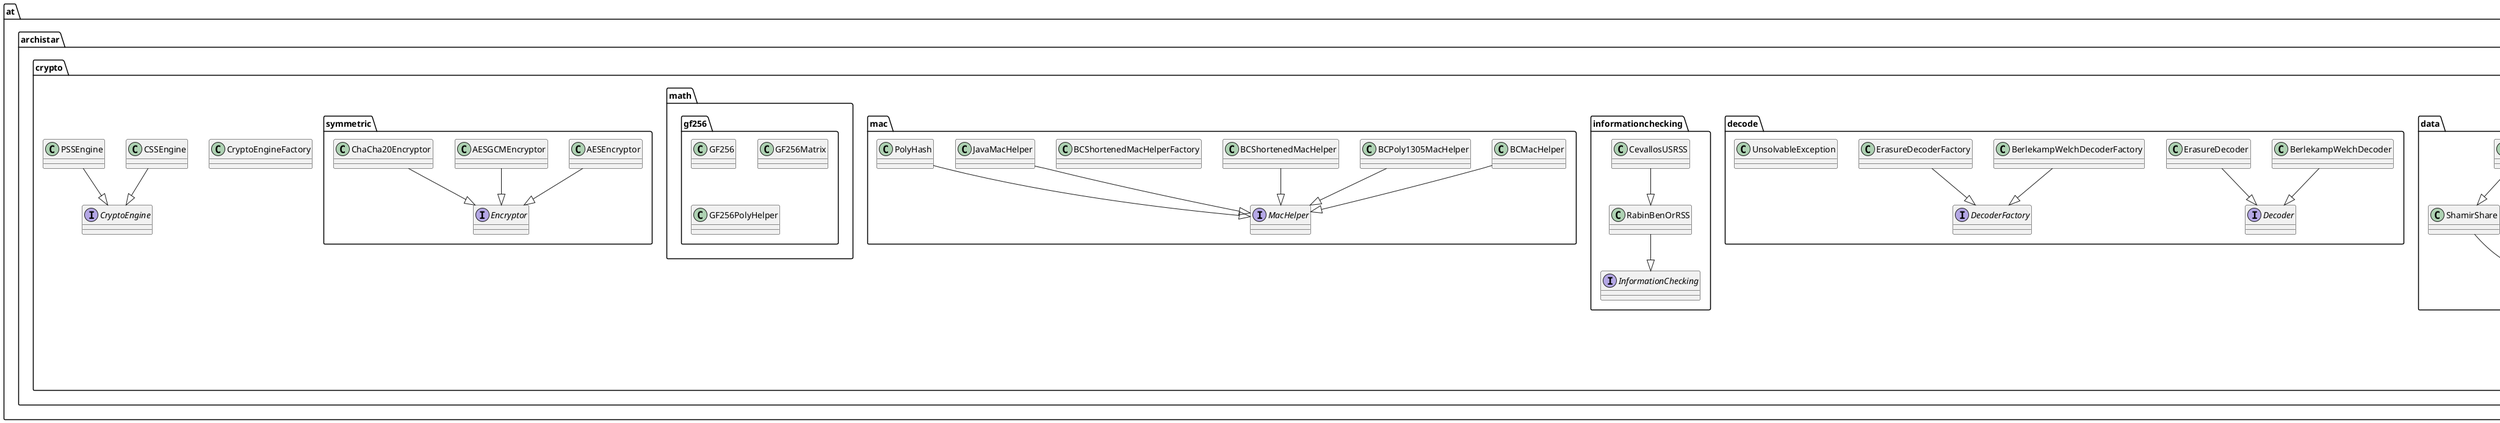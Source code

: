 @startuml
abstract class at.archistar.crypto.random.BaseRandomAlgorithm
abstract class at.archistar.crypto.secretsharing.GeometricSecretSharing
class at.archistar.crypto.CryptoEngineFactory
class at.archistar.crypto.CSSEngine
class at.archistar.crypto.PSSEngine
class at.archistar.crypto.data.InvalidParametersException
class at.archistar.crypto.data.CSSShare
class at.archistar.crypto.data.RabinShare
class at.archistar.crypto.data.ShamirShare
class at.archistar.crypto.data.KrawczykShare
class at.archistar.crypto.data.BrokenShare
class at.archistar.crypto.data.PSSShare
class at.archistar.crypto.data.ShareFactory
class at.archistar.crypto.data.ReconstructionResult
class at.archistar.crypto.decode.BerlekampWelchDecoder
class at.archistar.crypto.decode.BerlekampWelchDecoderFactory
class at.archistar.crypto.decode.ErasureDecoder
class at.archistar.crypto.decode.ErasureDecoderFactory
class at.archistar.crypto.decode.UnsolvableException
class at.archistar.crypto.informationchecking.CevallosUSRSS
class at.archistar.crypto.informationchecking.RabinBenOrRSS
class at.archistar.crypto.mac.BCMacHelper
class at.archistar.crypto.mac.BCPoly1305MacHelper
class at.archistar.crypto.mac.BCShortenedMacHelper
class at.archistar.crypto.mac.BCShortenedMacHelperFactory
class at.archistar.crypto.mac.JavaMacHelper
class at.archistar.crypto.mac.PolyHash
class at.archistar.crypto.math.gf256.GF256
class at.archistar.crypto.math.gf256.GF256Matrix
class at.archistar.crypto.math.gf256.GF256PolyHelper
class at.archistar.crypto.random.BCDigestRandomSource
class at.archistar.crypto.random.CTRPRNG
class at.archistar.crypto.random.FakeRandomSource
class at.archistar.crypto.random.JavaSecureRandom
class at.archistar.crypto.random.StreamPRNG
class at.archistar.crypto.secretsharing.KrawczykCSS
class at.archistar.crypto.secretsharing.RabinIDS
class at.archistar.crypto.secretsharing.ReconstructionException
class at.archistar.crypto.secretsharing.ShamirPSS
class at.archistar.crypto.secretsharing.WeakSecurityException
class at.archistar.crypto.symmetric.AESEncryptor
class at.archistar.crypto.symmetric.AESGCMEncryptor
class at.archistar.crypto.symmetric.ChaCha20Encryptor
interface at.archistar.crypto.data.Share
interface at.archistar.crypto.data.InformationCheckingShare
interface at.archistar.crypto.CryptoEngine
interface at.archistar.crypto.decode.Decoder
interface at.archistar.crypto.decode.DecoderFactory
interface at.archistar.crypto.informationchecking.InformationChecking
interface at.archistar.crypto.mac.MacHelper
interface at.archistar.crypto.random.RandomSource
interface at.archistar.crypto.secretsharing.SecretSharing
interface at.archistar.crypto.symmetric.Encryptor
at.archistar.crypto.random.BaseRandomAlgorithm --|> at.archistar.crypto.random.RandomSource
at.archistar.crypto.secretsharing.BaseSecretSharing --|> at.archistar.crypto.secretsharing.SecretSharing
at.archistar.crypto.secretsharing.GeometricSecretSharing --|> at.archistar.crypto.secretsharing.BaseSecretSharing
at.archistar.crypto.CSSEngine --|> at.archistar.crypto.CryptoEngine
at.archistar.crypto.PSSEngine --|> at.archistar.crypto.CryptoEngine
at.archistar.crypto.data.CSSShare --|> at.archistar.crypto.data.KrawczykShare
at.archistar.crypto.data.RabinShare --|> at.archistar.crypto.data.Share
at.archistar.crypto.data.ShamirShare --|> at.archistar.crypto.data.Share
at.archistar.crypto.data.KrawczykShare --|> at.archistar.crypto.data.Share
at.archistar.crypto.data.PSSShare --|> at.archistar.crypto.data.ShamirShare
at.archistar.crypto.data.PSSShare --|> at.archistar.crypto.data.InformationCheckingShare
at.archistar.crypto.data.InformationCheckingShare --|> at.archistar.crypto.data.Share
at.archistar.crypto.data.BrokenShare --|> at.archistar.crypto.data.Share
at.archistar.crypto.decode.BerlekampWelchDecoder --|> at.archistar.crypto.decode.Decoder
at.archistar.crypto.decode.BerlekampWelchDecoderFactory --|> at.archistar.crypto.decode.DecoderFactory
at.archistar.crypto.decode.ErasureDecoder --|> at.archistar.crypto.decode.Decoder
at.archistar.crypto.decode.ErasureDecoderFactory --|> at.archistar.crypto.decode.DecoderFactory
at.archistar.crypto.informationchecking.CevallosUSRSS --|> at.archistar.crypto.informationchecking.RabinBenOrRSS
at.archistar.crypto.informationchecking.RabinBenOrRSS --|> at.archistar.crypto.informationchecking.InformationChecking
at.archistar.crypto.mac.BCMacHelper --|> at.archistar.crypto.mac.MacHelper
at.archistar.crypto.mac.BCPoly1305MacHelper --|> at.archistar.crypto.mac.MacHelper
at.archistar.crypto.mac.BCShortenedMacHelper --|> at.archistar.crypto.mac.MacHelper
at.archistar.crypto.mac.JavaMacHelper --|> at.archistar.crypto.mac.MacHelper
at.archistar.crypto.mac.PolyHash --|> at.archistar.crypto.mac.MacHelper
at.archistar.crypto.random.BCDigestRandomSource --|> at.archistar.crypto.random.RandomSource
at.archistar.crypto.random.CTRPRNG --|> at.archistar.crypto.random.BaseRandomAlgorithm
at.archistar.crypto.random.FakeRandomSource --|> at.archistar.crypto.random.RandomSource
at.archistar.crypto.random.JavaSecureRandom --|> at.archistar.crypto.random.RandomSource
at.archistar.crypto.random.StreamPRNG --|> at.archistar.crypto.random.BaseRandomAlgorithm
at.archistar.crypto.secretsharing.KrawczykCSS --|> at.archistar.crypto.secretsharing.BaseSecretSharing
at.archistar.crypto.secretsharing.RabinIDS --|> at.archistar.crypto.secretsharing.GeometricSecretSharing
at.archistar.crypto.secretsharing.ShamirPSS --|> at.archistar.crypto.secretsharing.GeometricSecretSharing
at.archistar.crypto.symmetric.AESEncryptor --|> at.archistar.crypto.symmetric.Encryptor
at.archistar.crypto.symmetric.AESGCMEncryptor --|> at.archistar.crypto.symmetric.Encryptor
at.archistar.crypto.symmetric.ChaCha20Encryptor --|> at.archistar.crypto.symmetric.Encryptor
@enduml
